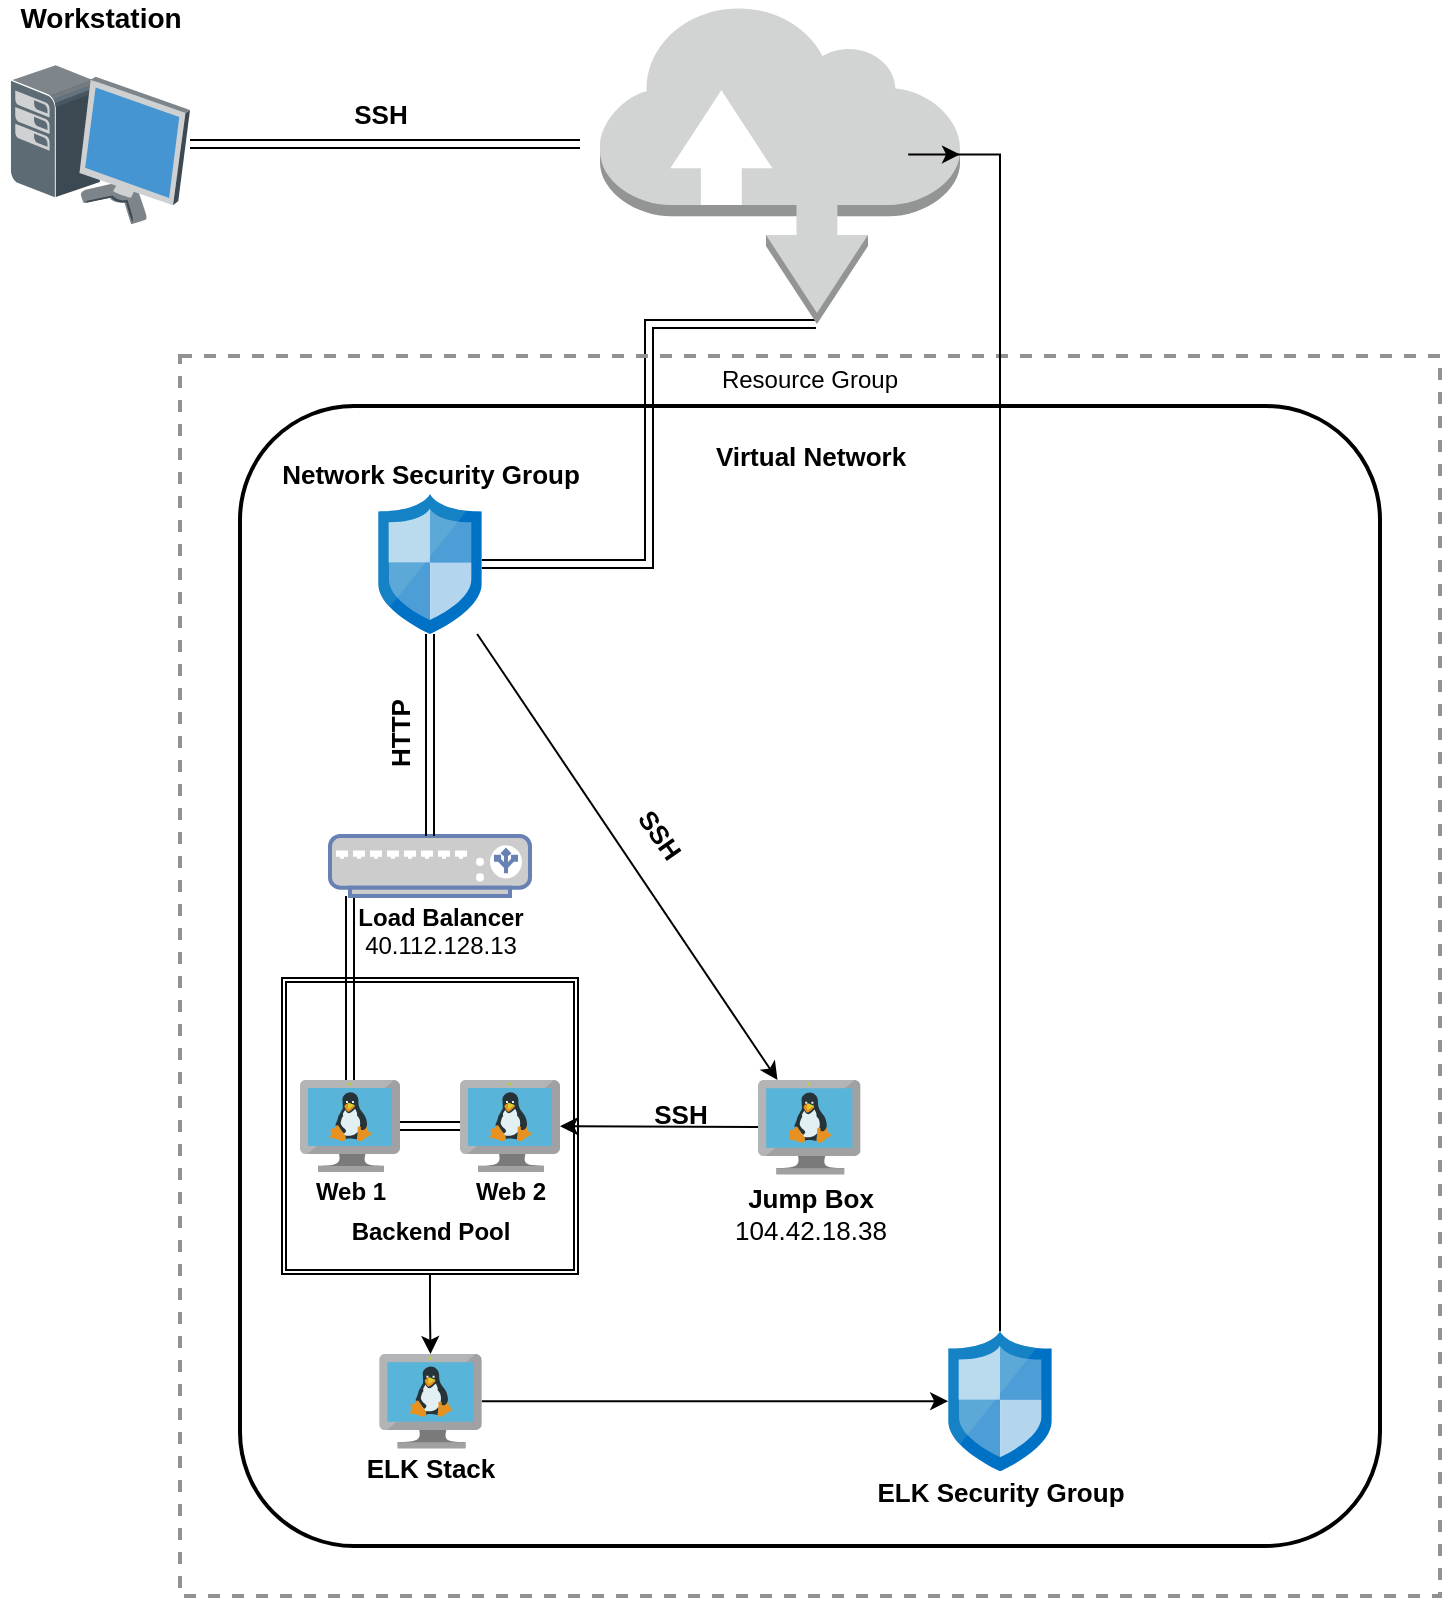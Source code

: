 <mxfile version="14.4.4" type="google"><diagram id="CGozvgJsJyJYXPmrMKWh" name="Page-1"><mxGraphModel dx="1422" dy="791" grid="1" gridSize="10" guides="1" tooltips="1" connect="1" arrows="1" fold="1" page="1" pageScale="1" pageWidth="850" pageHeight="1100" math="0" shadow="0"><root><mxCell id="0"/><mxCell id="1" parent="0"/><mxCell id="sgrvXtg--pqAL60bum04-83" style="edgeStyle=elbowEdgeStyle;shape=link;rounded=0;orthogonalLoop=1;jettySize=auto;html=1;fontSize=13;" edge="1" parent="1" source="sgrvXtg--pqAL60bum04-1"><mxGeometry relative="1" as="geometry"><mxPoint x="310" y="75" as="targetPoint"/></mxGeometry></mxCell><mxCell id="sgrvXtg--pqAL60bum04-1" value="" style="shadow=0;dashed=0;html=1;labelPosition=center;verticalLabelPosition=bottom;verticalAlign=top;align=center;outlineConnect=0;shape=mxgraph.veeam.3d.workstation;" vertex="1" parent="1"><mxGeometry x="25" y="35" width="90" height="80" as="geometry"/></mxCell><mxCell id="sgrvXtg--pqAL60bum04-2" value="&lt;div style=&quot;font-size: 14px&quot;&gt;&lt;font style=&quot;font-size: 14px&quot;&gt;&lt;b&gt;Workstation&lt;/b&gt;&lt;/font&gt;&lt;/div&gt;&lt;div style=&quot;font-size: 14px&quot;&gt;&lt;font style=&quot;font-size: 14px&quot;&gt;&lt;b&gt;&lt;br&gt;&lt;/b&gt;&lt;/font&gt;&lt;/div&gt;" style="text;html=1;resizable=0;autosize=1;align=center;verticalAlign=middle;points=[];fillColor=none;strokeColor=none;rounded=0;" vertex="1" parent="1"><mxGeometry x="20" y="5" width="100" height="30" as="geometry"/></mxCell><mxCell id="sgrvXtg--pqAL60bum04-75" style="edgeStyle=elbowEdgeStyle;shape=link;rounded=0;orthogonalLoop=1;jettySize=auto;html=1;exitX=0.6;exitY=1;exitDx=0;exitDy=0;exitPerimeter=0;fontSize=13;" edge="1" parent="1" source="sgrvXtg--pqAL60bum04-3" target="sgrvXtg--pqAL60bum04-30"><mxGeometry relative="1" as="geometry"/></mxCell><mxCell id="sgrvXtg--pqAL60bum04-3" value="" style="outlineConnect=0;dashed=0;verticalLabelPosition=bottom;verticalAlign=top;align=center;html=1;shape=mxgraph.aws3.internet;fillColor=#D2D3D3;gradientColor=none;" vertex="1" parent="1"><mxGeometry x="320" y="5" width="180" height="160" as="geometry"/></mxCell><mxCell id="sgrvXtg--pqAL60bum04-6" value="&lt;font style=&quot;font-size: 13px&quot;&gt;&lt;b&gt;SSH &lt;br&gt;&lt;/b&gt;&lt;/font&gt;" style="text;html=1;align=center;verticalAlign=middle;resizable=0;points=[];autosize=1;" vertex="1" parent="1"><mxGeometry x="190" y="50" width="40" height="20" as="geometry"/></mxCell><mxCell id="sgrvXtg--pqAL60bum04-8" value="Resource Group" style="fontStyle=0;verticalAlign=top;align=center;spacingTop=-2;fillColor=none;rounded=0;whiteSpace=wrap;html=1;strokeColor=#919191;strokeWidth=2;dashed=1;container=1;collapsible=0;expand=0;recursiveResize=0;" vertex="1" parent="1"><mxGeometry x="110" y="181" width="630" height="620" as="geometry"/></mxCell><mxCell id="sgrvXtg--pqAL60bum04-96" style="edgeStyle=orthogonalEdgeStyle;rounded=0;orthogonalLoop=1;jettySize=auto;html=1;exitX=0.5;exitY=1;exitDx=0;exitDy=0;fontSize=13;" edge="1" parent="sgrvXtg--pqAL60bum04-8" source="sgrvXtg--pqAL60bum04-67" target="sgrvXtg--pqAL60bum04-92"><mxGeometry relative="1" as="geometry"/></mxCell><mxCell id="sgrvXtg--pqAL60bum04-67" value="" style="shape=ext;double=1;whiteSpace=wrap;html=1;aspect=fixed;" vertex="1" parent="sgrvXtg--pqAL60bum04-8"><mxGeometry x="51" y="311" width="148" height="148" as="geometry"/></mxCell><mxCell id="sgrvXtg--pqAL60bum04-10" value="" style="rounded=1;arcSize=10;dashed=0;fillColor=none;gradientColor=none;strokeWidth=2;" vertex="1" parent="sgrvXtg--pqAL60bum04-8"><mxGeometry x="30" y="25" width="570" height="570" as="geometry"/></mxCell><mxCell id="sgrvXtg--pqAL60bum04-12" value="&lt;font style=&quot;font-size: 13px&quot;&gt;&lt;b&gt;Virtual Network&lt;br&gt;&lt;/b&gt;&lt;/font&gt;" style="text;html=1;align=center;verticalAlign=middle;resizable=0;points=[];autosize=1;" vertex="1" parent="sgrvXtg--pqAL60bum04-8"><mxGeometry x="260" y="40" width="110" height="20" as="geometry"/></mxCell><mxCell id="sgrvXtg--pqAL60bum04-82" style="edgeStyle=elbowEdgeStyle;shape=link;rounded=0;orthogonalLoop=1;jettySize=auto;html=1;exitX=0.1;exitY=1;exitDx=0;exitDy=0;exitPerimeter=0;fontSize=13;" edge="1" parent="sgrvXtg--pqAL60bum04-8" source="sgrvXtg--pqAL60bum04-33" target="sgrvXtg--pqAL60bum04-46"><mxGeometry relative="1" as="geometry"/></mxCell><mxCell id="sgrvXtg--pqAL60bum04-33" value="" style="fontColor=#0066CC;verticalAlign=top;verticalLabelPosition=bottom;labelPosition=center;align=center;html=1;outlineConnect=0;fillColor=#CCCCCC;strokeColor=#6881B3;gradientColor=none;gradientDirection=north;strokeWidth=2;shape=mxgraph.networks.load_balancer;" vertex="1" parent="sgrvXtg--pqAL60bum04-8"><mxGeometry x="75" y="240" width="100" height="30" as="geometry"/></mxCell><mxCell id="sgrvXtg--pqAL60bum04-37" value="&lt;div&gt;&lt;b&gt;Load Balancer&lt;/b&gt;&lt;div class=&quot;fxc-copyablelabel-temp-element&quot;&gt;40.112.128.13&lt;/div&gt;&lt;div class=&quot;fxc-copyablelabel-temp-element&quot;&gt;&lt;br&gt;&lt;/div&gt;&lt;/div&gt;" style="text;html=1;align=center;verticalAlign=middle;resizable=0;points=[];autosize=1;" vertex="1" parent="sgrvXtg--pqAL60bum04-8"><mxGeometry x="80" y="270" width="100" height="50" as="geometry"/></mxCell><mxCell id="sgrvXtg--pqAL60bum04-43" value="&lt;div&gt;&lt;b&gt;Backend Pool&lt;/b&gt;&lt;/div&gt;" style="text;html=1;align=center;verticalAlign=middle;resizable=0;points=[];autosize=1;" vertex="1" parent="sgrvXtg--pqAL60bum04-8"><mxGeometry x="80" y="428" width="90" height="20" as="geometry"/></mxCell><mxCell id="sgrvXtg--pqAL60bum04-78" style="edgeStyle=elbowEdgeStyle;shape=link;rounded=0;orthogonalLoop=1;jettySize=auto;html=1;fontSize=13;" edge="1" parent="sgrvXtg--pqAL60bum04-8" source="sgrvXtg--pqAL60bum04-46" target="sgrvXtg--pqAL60bum04-45"><mxGeometry relative="1" as="geometry"><Array as="points"><mxPoint x="125" y="385"/></Array></mxGeometry></mxCell><mxCell id="sgrvXtg--pqAL60bum04-46" value="" style="aspect=fixed;html=1;points=[];align=center;image;fontSize=12;image=img/lib/mscae/VM_Linux.svg;" vertex="1" parent="sgrvXtg--pqAL60bum04-8"><mxGeometry x="60" y="362" width="50" height="46" as="geometry"/></mxCell><mxCell id="sgrvXtg--pqAL60bum04-45" value="" style="aspect=fixed;html=1;points=[];align=center;image;fontSize=12;image=img/lib/mscae/VM_Linux.svg;" vertex="1" parent="sgrvXtg--pqAL60bum04-8"><mxGeometry x="140" y="362" width="50" height="46" as="geometry"/></mxCell><mxCell id="sgrvXtg--pqAL60bum04-61" value="&lt;div&gt;&lt;b&gt;Web 2&lt;/b&gt;&lt;/div&gt;" style="text;html=1;align=center;verticalAlign=middle;resizable=0;points=[];autosize=1;" vertex="1" parent="sgrvXtg--pqAL60bum04-8"><mxGeometry x="140" y="408" width="50" height="20" as="geometry"/></mxCell><mxCell id="sgrvXtg--pqAL60bum04-76" style="edgeStyle=elbowEdgeStyle;shape=link;rounded=0;orthogonalLoop=1;jettySize=auto;html=1;entryX=0.5;entryY=0;entryDx=0;entryDy=0;entryPerimeter=0;fontSize=13;" edge="1" parent="sgrvXtg--pqAL60bum04-8" source="sgrvXtg--pqAL60bum04-30" target="sgrvXtg--pqAL60bum04-33"><mxGeometry relative="1" as="geometry"/></mxCell><mxCell id="sgrvXtg--pqAL60bum04-90" style="edgeStyle=none;rounded=0;orthogonalLoop=1;jettySize=auto;html=1;fontSize=13;" edge="1" parent="sgrvXtg--pqAL60bum04-8" source="sgrvXtg--pqAL60bum04-30" target="sgrvXtg--pqAL60bum04-84"><mxGeometry relative="1" as="geometry"/></mxCell><mxCell id="sgrvXtg--pqAL60bum04-30" value="" style="aspect=fixed;html=1;points=[];align=center;image;fontSize=12;image=img/lib/mscae/Network_Security_Groups_Classic.svg;" vertex="1" parent="sgrvXtg--pqAL60bum04-8"><mxGeometry x="99.1" y="69" width="51.8" height="70" as="geometry"/></mxCell><mxCell id="sgrvXtg--pqAL60bum04-74" value="Network Security Group" style="text;html=1;align=center;verticalAlign=middle;resizable=0;points=[];autosize=1;fontStyle=1;fontSize=13;" vertex="1" parent="sgrvXtg--pqAL60bum04-8"><mxGeometry x="40" y="49" width="170" height="20" as="geometry"/></mxCell><mxCell id="sgrvXtg--pqAL60bum04-60" value="&lt;b&gt;Web 1&lt;br&gt;&lt;/b&gt;" style="text;html=1;align=center;verticalAlign=middle;resizable=0;points=[];autosize=1;" vertex="1" parent="sgrvXtg--pqAL60bum04-8"><mxGeometry x="60" y="408" width="50" height="20" as="geometry"/></mxCell><mxCell id="sgrvXtg--pqAL60bum04-89" style="edgeStyle=none;rounded=0;orthogonalLoop=1;jettySize=auto;html=1;fontSize=13;" edge="1" parent="sgrvXtg--pqAL60bum04-8" source="sgrvXtg--pqAL60bum04-84" target="sgrvXtg--pqAL60bum04-45"><mxGeometry relative="1" as="geometry"/></mxCell><mxCell id="sgrvXtg--pqAL60bum04-84" value="" style="aspect=fixed;html=1;points=[];align=center;image;fontSize=12;image=img/lib/mscae/VM_Linux.svg;" vertex="1" parent="sgrvXtg--pqAL60bum04-8"><mxGeometry x="289" y="362" width="51.3" height="47.2" as="geometry"/></mxCell><mxCell id="sgrvXtg--pqAL60bum04-86" value="&lt;div&gt;&lt;b&gt;Jump Box&lt;/b&gt;&lt;/div&gt;&lt;div class=&quot;fxc-copyablelabel-temp-element&quot;&gt;104.42.18.38&lt;/div&gt;" style="text;html=1;align=center;verticalAlign=middle;resizable=0;points=[];autosize=1;fontSize=13;" vertex="1" parent="sgrvXtg--pqAL60bum04-8"><mxGeometry x="269.65" y="409.2" width="90" height="40" as="geometry"/></mxCell><mxCell id="sgrvXtg--pqAL60bum04-100" style="edgeStyle=orthogonalEdgeStyle;rounded=0;orthogonalLoop=1;jettySize=auto;html=1;fontSize=13;" edge="1" parent="sgrvXtg--pqAL60bum04-8" source="sgrvXtg--pqAL60bum04-92" target="sgrvXtg--pqAL60bum04-98"><mxGeometry relative="1" as="geometry"/></mxCell><mxCell id="sgrvXtg--pqAL60bum04-92" value="" style="aspect=fixed;html=1;points=[];align=center;image;fontSize=12;image=img/lib/mscae/VM_Linux.svg;" vertex="1" parent="sgrvXtg--pqAL60bum04-8"><mxGeometry x="99.6" y="499" width="51.3" height="47.2" as="geometry"/></mxCell><mxCell id="sgrvXtg--pqAL60bum04-97" value="&lt;div&gt;&lt;b&gt;ELK Stack&lt;/b&gt;&lt;/div&gt;" style="text;html=1;align=center;verticalAlign=middle;resizable=0;points=[];autosize=1;fontSize=13;" vertex="1" parent="sgrvXtg--pqAL60bum04-8"><mxGeometry x="85" y="546.2" width="80" height="20" as="geometry"/></mxCell><mxCell id="sgrvXtg--pqAL60bum04-98" value="" style="aspect=fixed;html=1;points=[];align=center;image;fontSize=12;image=img/lib/mscae/Network_Security_Groups_Classic.svg;" vertex="1" parent="sgrvXtg--pqAL60bum04-8"><mxGeometry x="384.1" y="487.6" width="51.8" height="70" as="geometry"/></mxCell><mxCell id="sgrvXtg--pqAL60bum04-99" value="&lt;b&gt;ELK Security Group&lt;br&gt;&lt;/b&gt;" style="text;html=1;align=center;verticalAlign=middle;resizable=0;points=[];autosize=1;fontSize=13;" vertex="1" parent="sgrvXtg--pqAL60bum04-8"><mxGeometry x="340" y="557.6" width="140" height="20" as="geometry"/></mxCell><mxCell id="sgrvXtg--pqAL60bum04-103" value="&lt;b&gt;HTTP &lt;/b&gt;" style="text;html=1;align=center;verticalAlign=middle;resizable=0;points=[];autosize=1;fontSize=13;rotation=-90;" vertex="1" parent="sgrvXtg--pqAL60bum04-8"><mxGeometry x="85" y="179" width="50" height="20" as="geometry"/></mxCell><mxCell id="sgrvXtg--pqAL60bum04-104" value="&lt;font style=&quot;font-size: 13px&quot;&gt;&lt;b&gt;SSH &lt;br&gt;&lt;/b&gt;&lt;/font&gt;" style="text;html=1;align=center;verticalAlign=middle;resizable=0;points=[];autosize=1;rotation=55;" vertex="1" parent="sgrvXtg--pqAL60bum04-8"><mxGeometry x="220" y="229" width="40" height="20" as="geometry"/></mxCell><mxCell id="sgrvXtg--pqAL60bum04-105" value="&lt;font style=&quot;font-size: 13px&quot;&gt;&lt;b&gt;SSH &lt;br&gt;&lt;/b&gt;&lt;/font&gt;" style="text;html=1;align=center;verticalAlign=middle;resizable=0;points=[];autosize=1;" vertex="1" parent="sgrvXtg--pqAL60bum04-8"><mxGeometry x="229.65" y="369" width="40" height="20" as="geometry"/></mxCell><mxCell id="sgrvXtg--pqAL60bum04-102" style="edgeStyle=orthogonalEdgeStyle;rounded=0;orthogonalLoop=1;jettySize=auto;html=1;entryX=1;entryY=0.47;entryDx=0;entryDy=0;entryPerimeter=0;fontSize=13;" edge="1" parent="1" source="sgrvXtg--pqAL60bum04-98" target="sgrvXtg--pqAL60bum04-3"><mxGeometry relative="1" as="geometry"/></mxCell></root></mxGraphModel></diagram></mxfile>